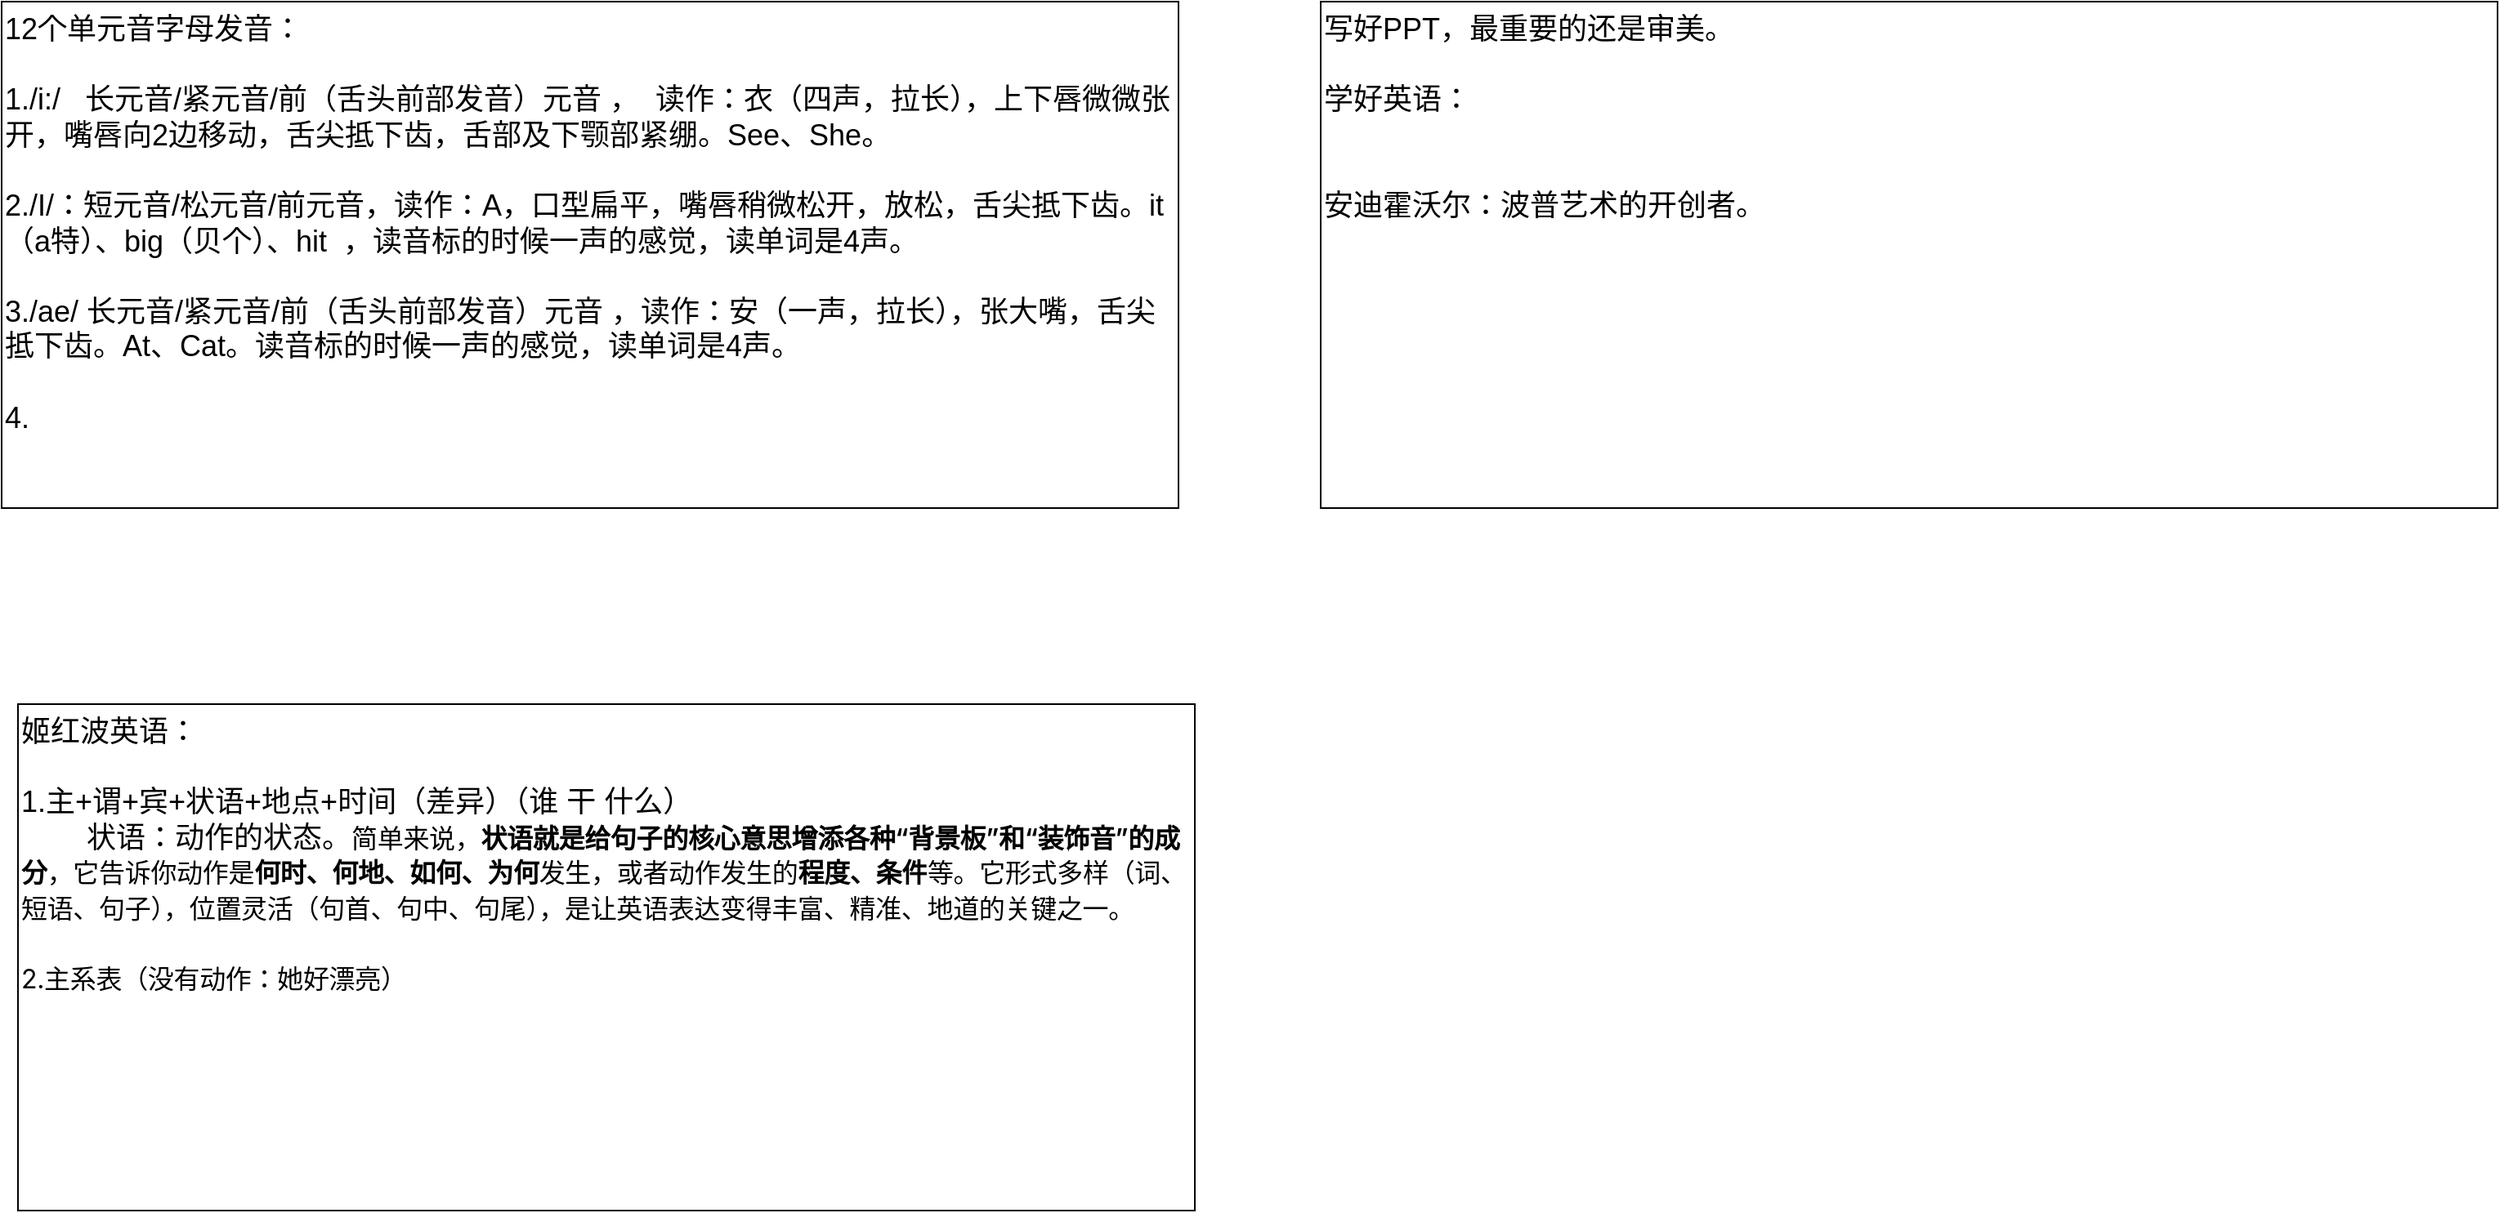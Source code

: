 <mxfile version="28.2.0">
  <diagram name="第 1 页" id="TGovTwwL7But7a9X8bMC">
    <mxGraphModel dx="2732" dy="1422" grid="1" gridSize="10" guides="1" tooltips="1" connect="1" arrows="1" fold="1" page="1" pageScale="1" pageWidth="827" pageHeight="1169" math="0" shadow="0">
      <root>
        <mxCell id="0" />
        <mxCell id="1" parent="0" />
        <mxCell id="uLltdjqib2W7RQXsCc4c-1" value="12个单元音字母发音：&lt;br&gt;&lt;br&gt;1./i:/&amp;nbsp; &amp;nbsp;长元音/紧元音/前（舌头前部发音）元音 ，&amp;nbsp; 读作：衣（四声，拉长），上下唇微微张开，嘴唇向2边移动，舌尖抵下齿，舌部及下颚部紧绷。See、She。&lt;br&gt;&lt;br&gt;2./I/：短元音/松元音/前元音，读作：A，口型扁平，嘴唇稍微松开，放松，舌尖抵下齿。it（a特）、big（贝个）、hit&amp;nbsp; ，读音标的时候一声的感觉，读单词是4声。&lt;br&gt;&lt;br&gt;3./ae/ 长元音/紧元音/前（舌头前部发音）元音&amp;nbsp;，读作：安（一声，拉长），张大嘴，舌尖抵下齿。At、Cat。读音标的时候一声的感觉，读单词是4声。&lt;br&gt;&lt;br&gt;4." style="rounded=0;whiteSpace=wrap;html=1;fontSize=18;verticalAlign=top;align=left;" parent="1" vertex="1">
          <mxGeometry x="20" y="40" width="720" height="310" as="geometry" />
        </mxCell>
        <mxCell id="ice0Nt_5gHe1XopD-pto-1" value="写好PPT，最重要的还是审美。&lt;div&gt;&lt;br&gt;&lt;/div&gt;&lt;div&gt;学好英语：&lt;/div&gt;&lt;div&gt;&lt;br&gt;&lt;/div&gt;&lt;div&gt;&lt;br&gt;&lt;/div&gt;&lt;div&gt;安迪霍沃尔：波普艺术的开创者。&lt;/div&gt;&lt;div&gt;&lt;br&gt;&lt;/div&gt;&lt;div&gt;&lt;br&gt;&lt;/div&gt;" style="rounded=0;whiteSpace=wrap;html=1;fontSize=18;verticalAlign=top;align=left;" parent="1" vertex="1">
          <mxGeometry x="827" y="40" width="720" height="310" as="geometry" />
        </mxCell>
        <mxCell id="R_t-2-VMGs6vvTkfNMz0-1" value="&lt;div&gt;姬红波英语：&lt;/div&gt;&lt;div&gt;&lt;br&gt;&lt;/div&gt;&lt;div&gt;1.主+谓+宾+状语+地点+时间（差异）（谁 干 什么）&lt;/div&gt;&lt;div&gt;&lt;span style=&quot;white-space: pre;&quot;&gt;&#x9;&lt;/span&gt;状语：动作的状态。&lt;span style=&quot;color: light-dark(rgb(0, 0, 0), rgb(255, 255, 255)); font-family: &amp;quot;PingFang SC&amp;quot;, -apple-system, BlinkMacSystemFont, &amp;quot;Segoe UI&amp;quot;, Roboto, Ubuntu, &amp;quot;Helvetica Neue&amp;quot;, Helvetica, Arial, &amp;quot;Hiragino Sans GB&amp;quot;, &amp;quot;Microsoft YaHei UI&amp;quot;, &amp;quot;Microsoft YaHei&amp;quot;, &amp;quot;Source Han Sans CN&amp;quot;, sans-serif; font-size: 16px; letter-spacing: -0.16px; background-color: rgb(255, 255, 255);&quot;&gt;简单来说，​&lt;/span&gt;&lt;span style=&quot;color: light-dark(rgb(0, 0, 0), rgb(255, 255, 255)); margin: 0px; padding: 0px; border: 0px; font-variant-numeric: inherit; font-variant-east-asian: inherit; font-variant-alternates: inherit; font-variant-position: inherit; font-variant-emoji: inherit; font-weight: 600; font-stretch: inherit; font-size: 16px; line-height: inherit; font-family: &amp;quot;PingFang SC&amp;quot;, -apple-system, BlinkMacSystemFont, &amp;quot;Segoe UI&amp;quot;, Roboto, Ubuntu, &amp;quot;Helvetica Neue&amp;quot;, Helvetica, Arial, &amp;quot;Hiragino Sans GB&amp;quot;, &amp;quot;Microsoft YaHei UI&amp;quot;, &amp;quot;Microsoft YaHei&amp;quot;, &amp;quot;Source Han Sans CN&amp;quot;, sans-serif; font-optical-sizing: inherit; font-size-adjust: inherit; font-kerning: inherit; font-feature-settings: inherit; font-variation-settings: inherit; vertical-align: baseline; letter-spacing: -0.16px; background-color: rgb(255, 255, 255);&quot;&gt;​状语就是给句子的核心意思增添各种“背景板”和“装饰音”的成分​&lt;/span&gt;&lt;span style=&quot;color: light-dark(rgb(0, 0, 0), rgb(255, 255, 255)); font-family: &amp;quot;PingFang SC&amp;quot;, -apple-system, BlinkMacSystemFont, &amp;quot;Segoe UI&amp;quot;, Roboto, Ubuntu, &amp;quot;Helvetica Neue&amp;quot;, Helvetica, Arial, &amp;quot;Hiragino Sans GB&amp;quot;, &amp;quot;Microsoft YaHei UI&amp;quot;, &amp;quot;Microsoft YaHei&amp;quot;, &amp;quot;Source Han Sans CN&amp;quot;, sans-serif; font-size: 16px; letter-spacing: -0.16px; background-color: rgb(255, 255, 255);&quot;&gt;​，它告诉你动作是​&lt;/span&gt;&lt;span style=&quot;color: light-dark(rgb(0, 0, 0), rgb(255, 255, 255)); margin: 0px; padding: 0px; border: 0px; font-variant-numeric: inherit; font-variant-east-asian: inherit; font-variant-alternates: inherit; font-variant-position: inherit; font-variant-emoji: inherit; font-weight: 600; font-stretch: inherit; font-size: 16px; line-height: inherit; font-family: &amp;quot;PingFang SC&amp;quot;, -apple-system, BlinkMacSystemFont, &amp;quot;Segoe UI&amp;quot;, Roboto, Ubuntu, &amp;quot;Helvetica Neue&amp;quot;, Helvetica, Arial, &amp;quot;Hiragino Sans GB&amp;quot;, &amp;quot;Microsoft YaHei UI&amp;quot;, &amp;quot;Microsoft YaHei&amp;quot;, &amp;quot;Source Han Sans CN&amp;quot;, sans-serif; font-optical-sizing: inherit; font-size-adjust: inherit; font-kerning: inherit; font-feature-settings: inherit; font-variation-settings: inherit; vertical-align: baseline; letter-spacing: -0.16px; background-color: rgb(255, 255, 255);&quot;&gt;​何时、何地、如何、为何​&lt;/span&gt;&lt;span style=&quot;color: light-dark(rgb(0, 0, 0), rgb(255, 255, 255)); font-family: &amp;quot;PingFang SC&amp;quot;, -apple-system, BlinkMacSystemFont, &amp;quot;Segoe UI&amp;quot;, Roboto, Ubuntu, &amp;quot;Helvetica Neue&amp;quot;, Helvetica, Arial, &amp;quot;Hiragino Sans GB&amp;quot;, &amp;quot;Microsoft YaHei UI&amp;quot;, &amp;quot;Microsoft YaHei&amp;quot;, &amp;quot;Source Han Sans CN&amp;quot;, sans-serif; font-size: 16px; letter-spacing: -0.16px; background-color: rgb(255, 255, 255);&quot;&gt;​发生，或者动作发生的​&lt;/span&gt;&lt;span style=&quot;color: light-dark(rgb(0, 0, 0), rgb(255, 255, 255)); margin: 0px; padding: 0px; border: 0px; font-variant-numeric: inherit; font-variant-east-asian: inherit; font-variant-alternates: inherit; font-variant-position: inherit; font-variant-emoji: inherit; font-weight: 600; font-stretch: inherit; font-size: 16px; line-height: inherit; font-family: &amp;quot;PingFang SC&amp;quot;, -apple-system, BlinkMacSystemFont, &amp;quot;Segoe UI&amp;quot;, Roboto, Ubuntu, &amp;quot;Helvetica Neue&amp;quot;, Helvetica, Arial, &amp;quot;Hiragino Sans GB&amp;quot;, &amp;quot;Microsoft YaHei UI&amp;quot;, &amp;quot;Microsoft YaHei&amp;quot;, &amp;quot;Source Han Sans CN&amp;quot;, sans-serif; font-optical-sizing: inherit; font-size-adjust: inherit; font-kerning: inherit; font-feature-settings: inherit; font-variation-settings: inherit; vertical-align: baseline; letter-spacing: -0.16px; background-color: rgb(255, 255, 255);&quot;&gt;​程度、条件​&lt;/span&gt;&lt;span style=&quot;color: light-dark(rgb(0, 0, 0), rgb(255, 255, 255)); font-family: &amp;quot;PingFang SC&amp;quot;, -apple-system, BlinkMacSystemFont, &amp;quot;Segoe UI&amp;quot;, Roboto, Ubuntu, &amp;quot;Helvetica Neue&amp;quot;, Helvetica, Arial, &amp;quot;Hiragino Sans GB&amp;quot;, &amp;quot;Microsoft YaHei UI&amp;quot;, &amp;quot;Microsoft YaHei&amp;quot;, &amp;quot;Source Han Sans CN&amp;quot;, sans-serif; font-size: 16px; letter-spacing: -0.16px; background-color: rgb(255, 255, 255);&quot;&gt;​等。它形式多样（词、短语、句子），位置灵活（句首、句中、句尾），是让英语表达变得丰富、精准、地道的关键之一。&lt;/span&gt;&lt;br&gt;&lt;/div&gt;&lt;div&gt;&lt;span style=&quot;color: light-dark(rgb(0, 0, 0), rgb(255, 255, 255)); font-family: &amp;quot;PingFang SC&amp;quot;, -apple-system, BlinkMacSystemFont, &amp;quot;Segoe UI&amp;quot;, Roboto, Ubuntu, &amp;quot;Helvetica Neue&amp;quot;, Helvetica, Arial, &amp;quot;Hiragino Sans GB&amp;quot;, &amp;quot;Microsoft YaHei UI&amp;quot;, &amp;quot;Microsoft YaHei&amp;quot;, &amp;quot;Source Han Sans CN&amp;quot;, sans-serif; font-size: 16px; letter-spacing: -0.16px; background-color: rgb(255, 255, 255);&quot;&gt;&lt;br&gt;&lt;/span&gt;&lt;/div&gt;&lt;div&gt;&lt;span style=&quot;color: light-dark(rgb(0, 0, 0), rgb(255, 255, 255)); font-family: &amp;quot;PingFang SC&amp;quot;, -apple-system, BlinkMacSystemFont, &amp;quot;Segoe UI&amp;quot;, Roboto, Ubuntu, &amp;quot;Helvetica Neue&amp;quot;, Helvetica, Arial, &amp;quot;Hiragino Sans GB&amp;quot;, &amp;quot;Microsoft YaHei UI&amp;quot;, &amp;quot;Microsoft YaHei&amp;quot;, &amp;quot;Source Han Sans CN&amp;quot;, sans-serif; font-size: 16px; letter-spacing: -0.16px; background-color: rgb(255, 255, 255);&quot;&gt;2.主系表（没有动作：她好漂亮）&lt;/span&gt;&lt;/div&gt;&lt;div&gt;&lt;span style=&quot;color: light-dark(rgb(0, 0, 0), rgb(255, 255, 255)); font-family: &amp;quot;PingFang SC&amp;quot;, -apple-system, BlinkMacSystemFont, &amp;quot;Segoe UI&amp;quot;, Roboto, Ubuntu, &amp;quot;Helvetica Neue&amp;quot;, Helvetica, Arial, &amp;quot;Hiragino Sans GB&amp;quot;, &amp;quot;Microsoft YaHei UI&amp;quot;, &amp;quot;Microsoft YaHei&amp;quot;, &amp;quot;Source Han Sans CN&amp;quot;, sans-serif; font-size: 16px; letter-spacing: -0.16px; background-color: rgb(255, 255, 255);&quot;&gt;&lt;span style=&quot;white-space: pre;&quot;&gt;&#x9;&lt;/span&gt;&lt;br&gt;&lt;/span&gt;&lt;/div&gt;&lt;div&gt;&lt;br&gt;&lt;/div&gt;" style="rounded=0;whiteSpace=wrap;html=1;fontSize=18;verticalAlign=top;align=left;" vertex="1" parent="1">
          <mxGeometry x="30" y="470" width="720" height="310" as="geometry" />
        </mxCell>
      </root>
    </mxGraphModel>
  </diagram>
</mxfile>
